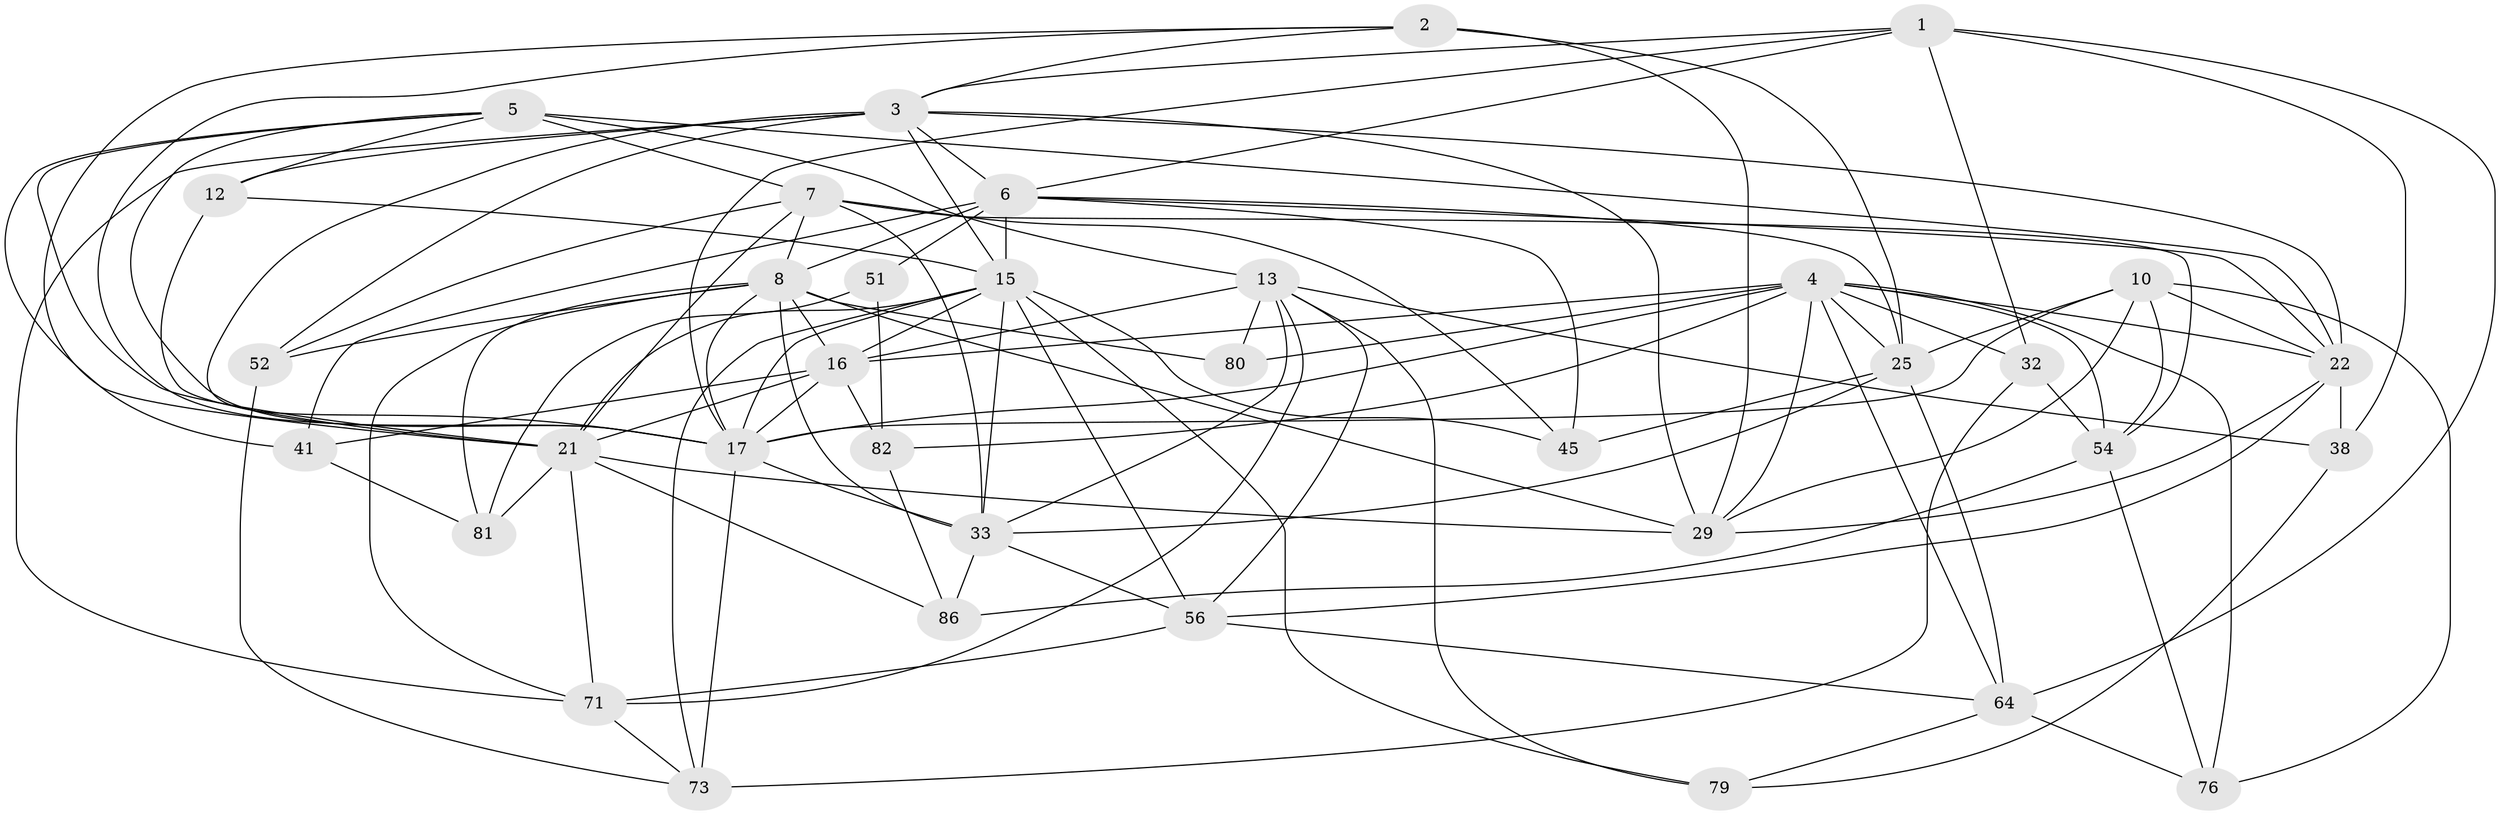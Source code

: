 // original degree distribution, {4: 1.0}
// Generated by graph-tools (version 1.1) at 2025/20/03/04/25 18:20:45]
// undirected, 36 vertices, 114 edges
graph export_dot {
graph [start="1"]
  node [color=gray90,style=filled];
  1 [super="+14"];
  2 [super="+70"];
  3 [super="+11"];
  4 [super="+34"];
  5 [super="+50+18"];
  6 [super="+65+24"];
  7 [super="+20+49"];
  8 [super="+30+9"];
  10 [super="+58"];
  12;
  13 [super="+27+42+36"];
  15 [super="+53+89+44"];
  16 [super="+68+88"];
  17 [super="+78+19+66"];
  21 [super="+83+23"];
  22 [super="+47+60"];
  25 [super="+37+26"];
  29 [super="+46+90"];
  32 [super="+69"];
  33 [super="+57+40"];
  38;
  41;
  45;
  51;
  52;
  54 [super="+75+74"];
  56 [super="+59"];
  64 [super="+85"];
  71 [super="+77"];
  73 [super="+87"];
  76;
  79;
  80;
  81;
  82;
  86;
  1 -- 38;
  1 -- 32;
  1 -- 17;
  1 -- 64;
  1 -- 3;
  1 -- 6;
  2 -- 25 [weight=2];
  2 -- 3;
  2 -- 17;
  2 -- 29;
  2 -- 21;
  3 -- 6;
  3 -- 71;
  3 -- 12;
  3 -- 17;
  3 -- 52;
  3 -- 22;
  3 -- 29 [weight=2];
  3 -- 15 [weight=2];
  4 -- 76;
  4 -- 16;
  4 -- 17 [weight=2];
  4 -- 32;
  4 -- 64;
  4 -- 80;
  4 -- 82;
  4 -- 22;
  4 -- 54;
  4 -- 25;
  4 -- 29;
  5 -- 41;
  5 -- 13 [weight=2];
  5 -- 7;
  5 -- 17;
  5 -- 12;
  5 -- 22;
  5 -- 21;
  6 -- 15;
  6 -- 51 [weight=2];
  6 -- 45;
  6 -- 22;
  6 -- 41;
  6 -- 25;
  6 -- 8;
  7 -- 45;
  7 -- 52;
  7 -- 21;
  7 -- 54 [weight=2];
  7 -- 8;
  7 -- 33;
  8 -- 80;
  8 -- 33;
  8 -- 17;
  8 -- 81;
  8 -- 16;
  8 -- 52;
  8 -- 71;
  8 -- 29;
  10 -- 54;
  10 -- 76;
  10 -- 22;
  10 -- 17;
  10 -- 29;
  10 -- 25;
  12 -- 21;
  12 -- 15;
  13 -- 80 [weight=2];
  13 -- 71;
  13 -- 56;
  13 -- 16;
  13 -- 33;
  13 -- 38;
  13 -- 79;
  15 -- 79;
  15 -- 17;
  15 -- 16;
  15 -- 73;
  15 -- 21;
  15 -- 56;
  15 -- 45;
  15 -- 33;
  16 -- 41;
  16 -- 21;
  16 -- 82;
  16 -- 17;
  17 -- 33;
  17 -- 73;
  21 -- 86;
  21 -- 71;
  21 -- 81;
  21 -- 29;
  22 -- 38;
  22 -- 29;
  22 -- 56;
  25 -- 64;
  25 -- 45;
  25 -- 33;
  32 -- 54 [weight=2];
  32 -- 73 [weight=2];
  33 -- 86;
  33 -- 56;
  38 -- 79;
  41 -- 81;
  51 -- 82;
  51 -- 81;
  52 -- 73;
  54 -- 86;
  54 -- 76;
  56 -- 64;
  56 -- 71;
  64 -- 79;
  64 -- 76;
  71 -- 73;
  82 -- 86;
}
